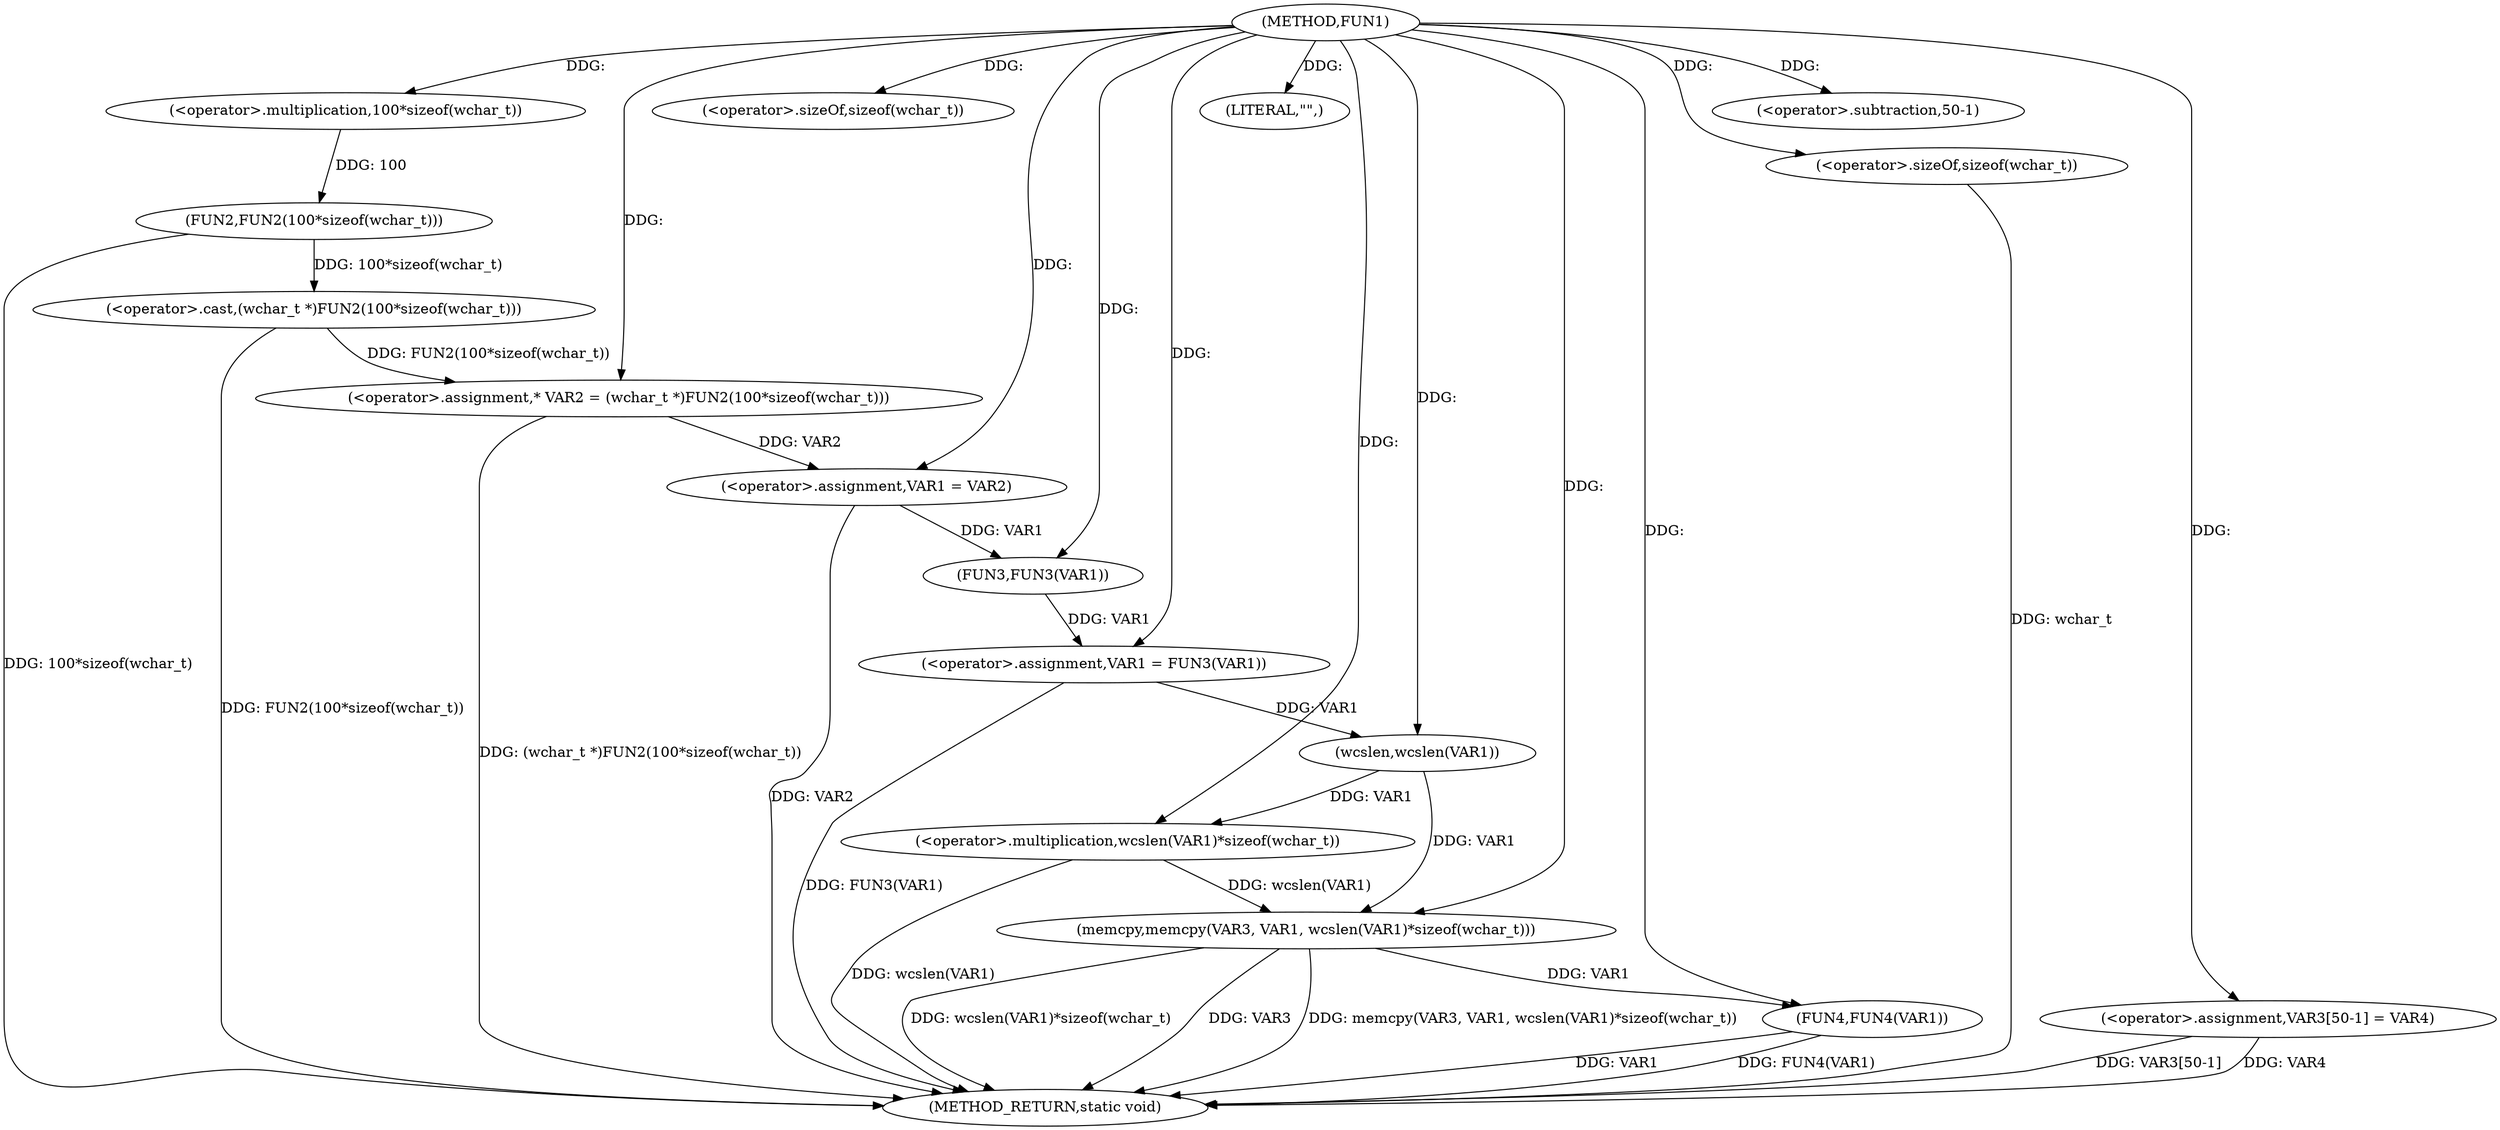 digraph FUN1 {  
"1000100" [label = "(METHOD,FUN1)" ]
"1000139" [label = "(METHOD_RETURN,static void)" ]
"1000104" [label = "(<operator>.assignment,* VAR2 = (wchar_t *)FUN2(100*sizeof(wchar_t)))" ]
"1000106" [label = "(<operator>.cast,(wchar_t *)FUN2(100*sizeof(wchar_t)))" ]
"1000108" [label = "(FUN2,FUN2(100*sizeof(wchar_t)))" ]
"1000109" [label = "(<operator>.multiplication,100*sizeof(wchar_t))" ]
"1000111" [label = "(<operator>.sizeOf,sizeof(wchar_t))" ]
"1000113" [label = "(<operator>.assignment,VAR1 = VAR2)" ]
"1000116" [label = "(<operator>.assignment,VAR1 = FUN3(VAR1))" ]
"1000118" [label = "(FUN3,FUN3(VAR1))" ]
"1000121" [label = "(LITERAL,\"\",)" ]
"1000122" [label = "(memcpy,memcpy(VAR3, VAR1, wcslen(VAR1)*sizeof(wchar_t)))" ]
"1000125" [label = "(<operator>.multiplication,wcslen(VAR1)*sizeof(wchar_t))" ]
"1000126" [label = "(wcslen,wcslen(VAR1))" ]
"1000128" [label = "(<operator>.sizeOf,sizeof(wchar_t))" ]
"1000130" [label = "(<operator>.assignment,VAR3[50-1] = VAR4)" ]
"1000133" [label = "(<operator>.subtraction,50-1)" ]
"1000137" [label = "(FUN4,FUN4(VAR1))" ]
  "1000122" -> "1000139"  [ label = "DDG: wcslen(VAR1)*sizeof(wchar_t)"] 
  "1000106" -> "1000139"  [ label = "DDG: FUN2(100*sizeof(wchar_t))"] 
  "1000122" -> "1000139"  [ label = "DDG: VAR3"] 
  "1000128" -> "1000139"  [ label = "DDG: wchar_t"] 
  "1000113" -> "1000139"  [ label = "DDG: VAR2"] 
  "1000116" -> "1000139"  [ label = "DDG: FUN3(VAR1)"] 
  "1000130" -> "1000139"  [ label = "DDG: VAR3[50-1]"] 
  "1000125" -> "1000139"  [ label = "DDG: wcslen(VAR1)"] 
  "1000130" -> "1000139"  [ label = "DDG: VAR4"] 
  "1000122" -> "1000139"  [ label = "DDG: memcpy(VAR3, VAR1, wcslen(VAR1)*sizeof(wchar_t))"] 
  "1000137" -> "1000139"  [ label = "DDG: VAR1"] 
  "1000137" -> "1000139"  [ label = "DDG: FUN4(VAR1)"] 
  "1000104" -> "1000139"  [ label = "DDG: (wchar_t *)FUN2(100*sizeof(wchar_t))"] 
  "1000108" -> "1000139"  [ label = "DDG: 100*sizeof(wchar_t)"] 
  "1000106" -> "1000104"  [ label = "DDG: FUN2(100*sizeof(wchar_t))"] 
  "1000100" -> "1000104"  [ label = "DDG: "] 
  "1000108" -> "1000106"  [ label = "DDG: 100*sizeof(wchar_t)"] 
  "1000109" -> "1000108"  [ label = "DDG: 100"] 
  "1000100" -> "1000109"  [ label = "DDG: "] 
  "1000100" -> "1000111"  [ label = "DDG: "] 
  "1000104" -> "1000113"  [ label = "DDG: VAR2"] 
  "1000100" -> "1000113"  [ label = "DDG: "] 
  "1000118" -> "1000116"  [ label = "DDG: VAR1"] 
  "1000100" -> "1000116"  [ label = "DDG: "] 
  "1000113" -> "1000118"  [ label = "DDG: VAR1"] 
  "1000100" -> "1000118"  [ label = "DDG: "] 
  "1000100" -> "1000121"  [ label = "DDG: "] 
  "1000100" -> "1000122"  [ label = "DDG: "] 
  "1000126" -> "1000122"  [ label = "DDG: VAR1"] 
  "1000125" -> "1000122"  [ label = "DDG: wcslen(VAR1)"] 
  "1000126" -> "1000125"  [ label = "DDG: VAR1"] 
  "1000116" -> "1000126"  [ label = "DDG: VAR1"] 
  "1000100" -> "1000126"  [ label = "DDG: "] 
  "1000100" -> "1000125"  [ label = "DDG: "] 
  "1000100" -> "1000128"  [ label = "DDG: "] 
  "1000100" -> "1000130"  [ label = "DDG: "] 
  "1000100" -> "1000133"  [ label = "DDG: "] 
  "1000122" -> "1000137"  [ label = "DDG: VAR1"] 
  "1000100" -> "1000137"  [ label = "DDG: "] 
}
